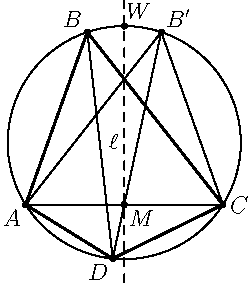 import geometry;


size(5cm);

point A = (0,0);
point B = (2.5,7);
point C = (8,0);

line l = bisector(A,C);

point Bp = reflect(l) * B;

point M = midpoint(segment(A,C));

point D = intersectionpoints(line(Bp, M), circle(A,B,C))[0];

line l = bisector(A,C);
point W_ = intersectionpoints(l,circle(A,B,C))[1];
//draw 

dot("$A$", A, SW);
dot("$B$", B, NW);
dot("$C$", C);
dot("$B'$", Bp, NE);
dot("$M$", M, SE);
dot("$D$", D, SW);
dot("$W$", W_, N+E*.7);

//draw(Label("$\ell$", Relative(.5), W, fontsize(11)), line(W_,false, M), dashed);
draw(Label("$\ell$", Relative(.5), W, fontsize(11)), l, dashed);

draw(A--B--C--D--cycle, linewidth(1));
draw(A--Bp--C^^Bp--D^^A--C^^D--B);

draw(circle(A,B,C));

